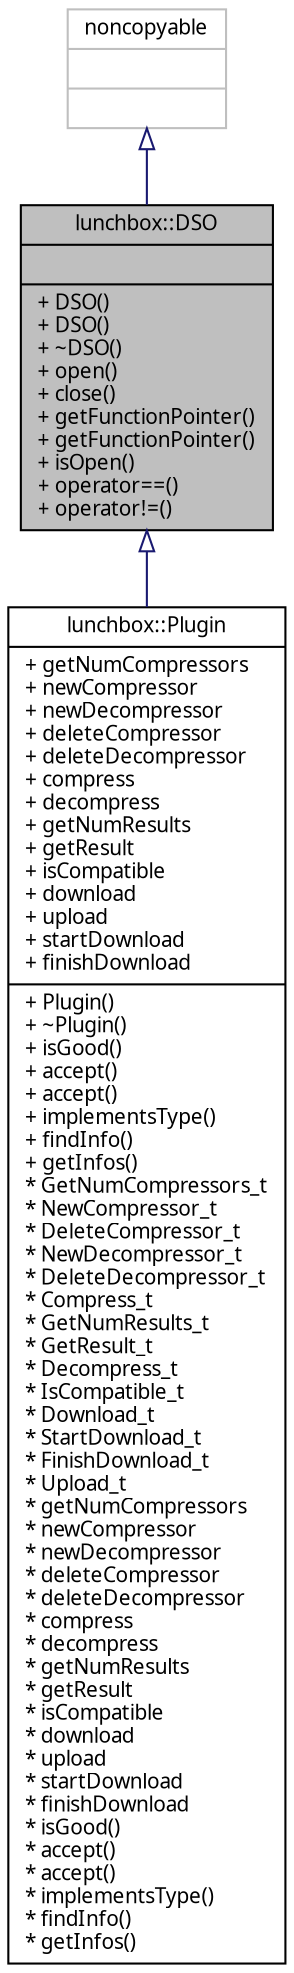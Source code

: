 digraph "lunchbox::DSO"
{
  edge [fontname="Sans",fontsize="10",labelfontname="Sans",labelfontsize="10"];
  node [fontname="Sans",fontsize="10",shape=record];
  Node1 [label="{lunchbox::DSO\n||+ DSO()\l+ DSO()\l+ ~DSO()\l+ open()\l+ close()\l+ getFunctionPointer()\l+ getFunctionPointer()\l+ isOpen()\l+ operator==()\l+ operator!=()\l}",height=0.2,width=0.4,color="black", fillcolor="grey75", style="filled" fontcolor="black"];
  Node2 -> Node1 [dir="back",color="midnightblue",fontsize="10",style="solid",arrowtail="onormal",fontname="Sans"];
  Node2 [label="{noncopyable\n||}",height=0.2,width=0.4,color="grey75", fillcolor="white", style="filled"];
  Node1 -> Node3 [dir="back",color="midnightblue",fontsize="10",style="solid",arrowtail="onormal",fontname="Sans"];
  Node3 [label="{lunchbox::Plugin\n|+ getNumCompressors\l+ newCompressor\l+ newDecompressor\l+ deleteCompressor\l+ deleteDecompressor\l+ compress\l+ decompress\l+ getNumResults\l+ getResult\l+ isCompatible\l+ download\l+ upload\l+ startDownload\l+ finishDownload\l|+ Plugin()\l+ ~Plugin()\l+ isGood()\l+ accept()\l+ accept()\l+ implementsType()\l+ findInfo()\l+ getInfos()\l* GetNumCompressors_t\l* NewCompressor_t\l* DeleteCompressor_t\l* NewDecompressor_t\l* DeleteDecompressor_t\l* Compress_t\l* GetNumResults_t\l* GetResult_t\l* Decompress_t\l* IsCompatible_t\l* Download_t\l* StartDownload_t\l* FinishDownload_t\l* Upload_t\l* getNumCompressors\l* newCompressor\l* newDecompressor\l* deleteCompressor\l* deleteDecompressor\l* compress\l* decompress\l* getNumResults\l* getResult\l* isCompatible\l* download\l* upload\l* startDownload\l* finishDownload\l* isGood()\l* accept()\l* accept()\l* implementsType()\l* findInfo()\l* getInfos()\l}",height=0.2,width=0.4,color="black", fillcolor="white", style="filled",URL="$classlunchbox_1_1_plugin.html",tooltip="Holder for all functions and information of one compression plugin DSO. "];
}
